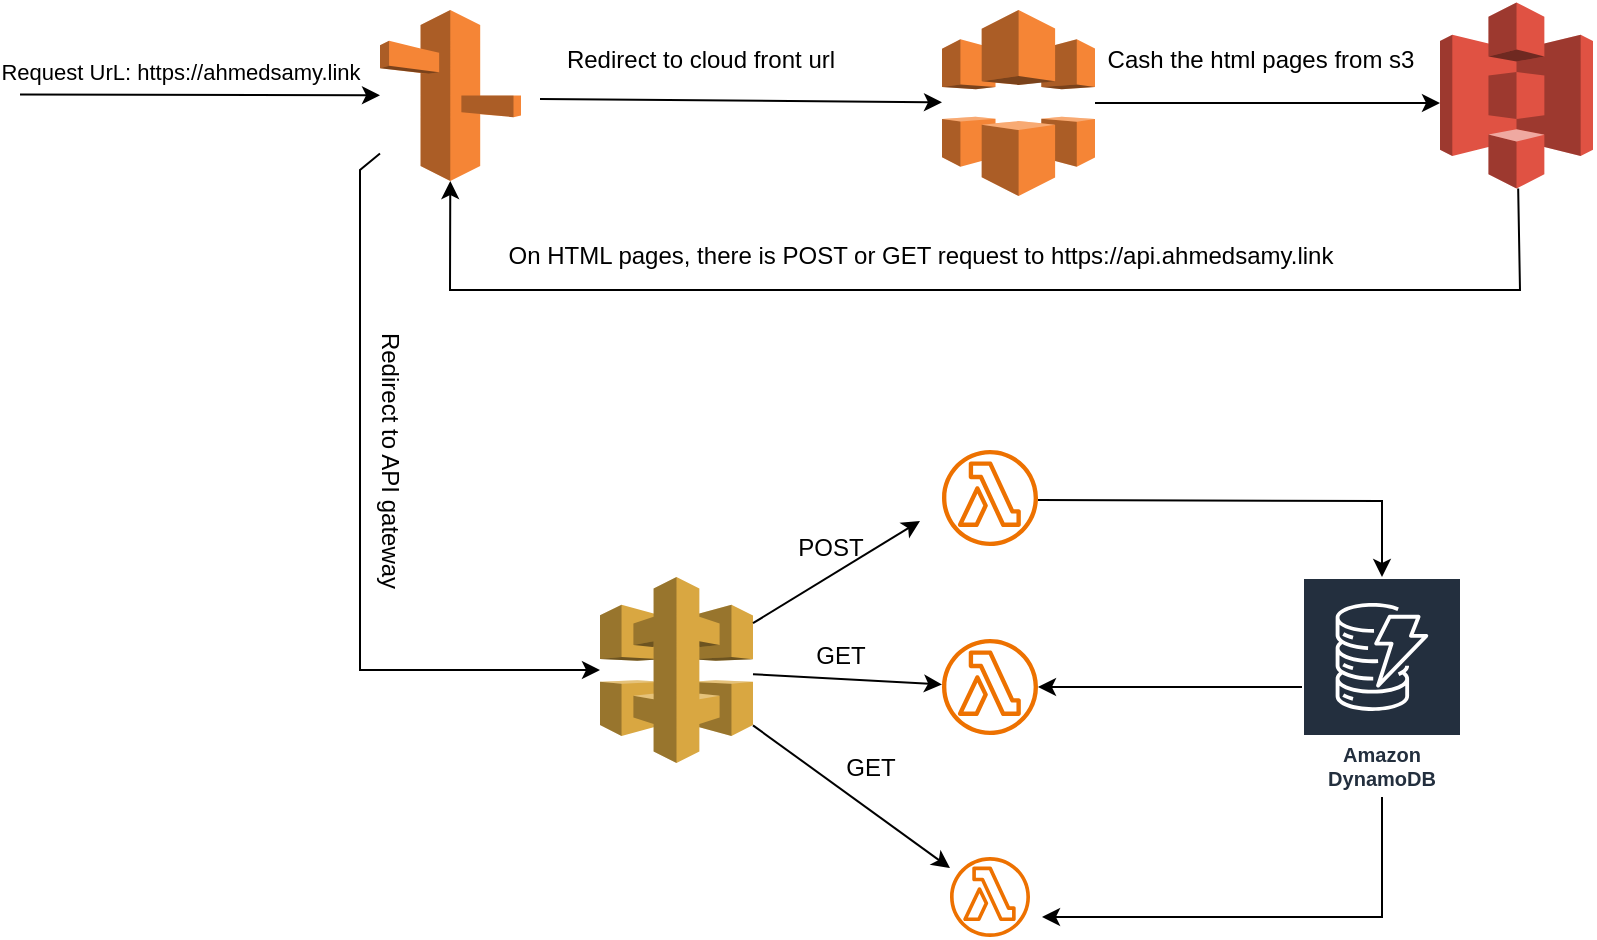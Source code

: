 <mxfile version="24.7.7">
  <diagram name="Page-1" id="WoQ2T9PRDRB7FxEQhNFu">
    <mxGraphModel dx="1050" dy="557" grid="1" gridSize="10" guides="1" tooltips="1" connect="1" arrows="1" fold="1" page="1" pageScale="1" pageWidth="850" pageHeight="1100" math="0" shadow="0">
      <root>
        <mxCell id="0" />
        <mxCell id="1" parent="0" />
        <mxCell id="EW6i_yYcTUOvPH3DIX61-19" style="edgeStyle=orthogonalEdgeStyle;rounded=0;orthogonalLoop=1;jettySize=auto;html=1;" edge="1" parent="1" target="EW6i_yYcTUOvPH3DIX61-5">
          <mxGeometry relative="1" as="geometry">
            <mxPoint x="558.999" y="425" as="sourcePoint" />
          </mxGeometry>
        </mxCell>
        <mxCell id="EW6i_yYcTUOvPH3DIX61-1" value="" style="sketch=0;outlineConnect=0;fontColor=#232F3E;gradientColor=none;fillColor=#ED7100;strokeColor=none;dashed=0;verticalLabelPosition=bottom;verticalAlign=top;align=center;html=1;fontSize=12;fontStyle=0;aspect=fixed;pointerEvents=1;shape=mxgraph.aws4.lambda_function;" vertex="1" parent="1">
          <mxGeometry x="511" y="400" width="48" height="48" as="geometry" />
        </mxCell>
        <mxCell id="EW6i_yYcTUOvPH3DIX61-2" value="" style="sketch=0;outlineConnect=0;fontColor=#232F3E;gradientColor=none;fillColor=#ED7100;strokeColor=none;dashed=0;verticalLabelPosition=bottom;verticalAlign=top;align=center;html=1;fontSize=12;fontStyle=0;aspect=fixed;pointerEvents=1;shape=mxgraph.aws4.lambda_function;" vertex="1" parent="1">
          <mxGeometry x="511" y="494.5" width="48" height="48" as="geometry" />
        </mxCell>
        <mxCell id="EW6i_yYcTUOvPH3DIX61-3" value="" style="sketch=0;outlineConnect=0;fontColor=#232F3E;gradientColor=none;fillColor=#ED7100;strokeColor=none;dashed=0;verticalLabelPosition=bottom;verticalAlign=top;align=center;html=1;fontSize=12;fontStyle=0;aspect=fixed;pointerEvents=1;shape=mxgraph.aws4.lambda_function;" vertex="1" parent="1">
          <mxGeometry x="515" y="603.5" width="40" height="40" as="geometry" />
        </mxCell>
        <mxCell id="EW6i_yYcTUOvPH3DIX61-4" value="" style="outlineConnect=0;dashed=0;verticalLabelPosition=bottom;verticalAlign=top;align=center;html=1;shape=mxgraph.aws3.route_53;fillColor=#F58536;gradientColor=none;" vertex="1" parent="1">
          <mxGeometry x="230" y="180" width="70.5" height="85.5" as="geometry" />
        </mxCell>
        <mxCell id="EW6i_yYcTUOvPH3DIX61-21" style="edgeStyle=orthogonalEdgeStyle;rounded=0;orthogonalLoop=1;jettySize=auto;html=1;" edge="1" parent="1" source="EW6i_yYcTUOvPH3DIX61-5" target="EW6i_yYcTUOvPH3DIX61-2">
          <mxGeometry relative="1" as="geometry" />
        </mxCell>
        <mxCell id="EW6i_yYcTUOvPH3DIX61-5" value="Amazon DynamoDB" style="sketch=0;outlineConnect=0;fontColor=#232F3E;gradientColor=none;strokeColor=#ffffff;fillColor=#232F3E;dashed=0;verticalLabelPosition=middle;verticalAlign=bottom;align=center;html=1;whiteSpace=wrap;fontSize=10;fontStyle=1;spacing=3;shape=mxgraph.aws4.productIcon;prIcon=mxgraph.aws4.dynamodb;" vertex="1" parent="1">
          <mxGeometry x="691" y="463.5" width="80" height="110" as="geometry" />
        </mxCell>
        <mxCell id="EW6i_yYcTUOvPH3DIX61-6" value="" style="outlineConnect=0;dashed=0;verticalLabelPosition=bottom;verticalAlign=top;align=center;html=1;shape=mxgraph.aws3.api_gateway;fillColor=#D9A741;gradientColor=none;" vertex="1" parent="1">
          <mxGeometry x="340" y="463.5" width="76.5" height="93" as="geometry" />
        </mxCell>
        <mxCell id="EW6i_yYcTUOvPH3DIX61-34" style="edgeStyle=orthogonalEdgeStyle;rounded=0;orthogonalLoop=1;jettySize=auto;html=1;" edge="1" parent="1" source="EW6i_yYcTUOvPH3DIX61-8" target="EW6i_yYcTUOvPH3DIX61-33">
          <mxGeometry relative="1" as="geometry">
            <Array as="points">
              <mxPoint x="690" y="227" />
              <mxPoint x="690" y="227" />
            </Array>
          </mxGeometry>
        </mxCell>
        <mxCell id="EW6i_yYcTUOvPH3DIX61-8" value="" style="outlineConnect=0;dashed=0;verticalLabelPosition=bottom;verticalAlign=top;align=center;html=1;shape=mxgraph.aws3.cloudfront;fillColor=#F58536;gradientColor=none;" vertex="1" parent="1">
          <mxGeometry x="511" y="180" width="76.5" height="93" as="geometry" />
        </mxCell>
        <mxCell id="EW6i_yYcTUOvPH3DIX61-12" value="" style="endArrow=classic;html=1;rounded=0;" edge="1" parent="1" source="EW6i_yYcTUOvPH3DIX61-6">
          <mxGeometry relative="1" as="geometry">
            <mxPoint x="400" y="435.5" as="sourcePoint" />
            <mxPoint x="500" y="435.5" as="targetPoint" />
          </mxGeometry>
        </mxCell>
        <mxCell id="EW6i_yYcTUOvPH3DIX61-14" value="" style="endArrow=classic;html=1;rounded=0;" edge="1" parent="1" source="EW6i_yYcTUOvPH3DIX61-6" target="EW6i_yYcTUOvPH3DIX61-2">
          <mxGeometry relative="1" as="geometry">
            <mxPoint x="427" y="496.5" as="sourcePoint" />
            <mxPoint x="510" y="445.5" as="targetPoint" />
          </mxGeometry>
        </mxCell>
        <mxCell id="EW6i_yYcTUOvPH3DIX61-16" value="" style="endArrow=classic;html=1;rounded=0;" edge="1" parent="1" source="EW6i_yYcTUOvPH3DIX61-6" target="EW6i_yYcTUOvPH3DIX61-3">
          <mxGeometry relative="1" as="geometry">
            <mxPoint x="331" y="523.5" as="sourcePoint" />
            <mxPoint x="491" y="523.5" as="targetPoint" />
          </mxGeometry>
        </mxCell>
        <mxCell id="EW6i_yYcTUOvPH3DIX61-24" value="" style="endArrow=classic;html=1;rounded=0;" edge="1" parent="1" source="EW6i_yYcTUOvPH3DIX61-5">
          <mxGeometry width="50" height="50" relative="1" as="geometry">
            <mxPoint x="731" y="633.5" as="sourcePoint" />
            <mxPoint x="561" y="633.5" as="targetPoint" />
            <Array as="points">
              <mxPoint x="731" y="633.5" />
            </Array>
          </mxGeometry>
        </mxCell>
        <mxCell id="EW6i_yYcTUOvPH3DIX61-25" value="" style="endArrow=classic;html=1;rounded=0;" edge="1" parent="1" target="EW6i_yYcTUOvPH3DIX61-4">
          <mxGeometry relative="1" as="geometry">
            <mxPoint x="50" y="222.25" as="sourcePoint" />
            <mxPoint x="150" y="222.25" as="targetPoint" />
          </mxGeometry>
        </mxCell>
        <mxCell id="EW6i_yYcTUOvPH3DIX61-27" value="Request UrL: https://ahmedsamy.link" style="edgeLabel;html=1;align=center;verticalAlign=middle;resizable=0;points=[];" vertex="1" connectable="0" parent="EW6i_yYcTUOvPH3DIX61-25">
          <mxGeometry x="0.013" y="-2" relative="1" as="geometry">
            <mxPoint x="-11" y="-14" as="offset" />
          </mxGeometry>
        </mxCell>
        <mxCell id="EW6i_yYcTUOvPH3DIX61-28" value="" style="endArrow=classic;html=1;rounded=0;" edge="1" parent="1" target="EW6i_yYcTUOvPH3DIX61-8">
          <mxGeometry relative="1" as="geometry">
            <mxPoint x="310" y="224.5" as="sourcePoint" />
            <mxPoint x="520" y="225" as="targetPoint" />
          </mxGeometry>
        </mxCell>
        <mxCell id="EW6i_yYcTUOvPH3DIX61-32" value="Redirect to cloud front url" style="text;html=1;align=center;verticalAlign=middle;resizable=0;points=[];autosize=1;strokeColor=none;fillColor=none;" vertex="1" parent="1">
          <mxGeometry x="310" y="190" width="160" height="30" as="geometry" />
        </mxCell>
        <mxCell id="EW6i_yYcTUOvPH3DIX61-33" value="" style="outlineConnect=0;dashed=0;verticalLabelPosition=bottom;verticalAlign=top;align=center;html=1;shape=mxgraph.aws3.s3;fillColor=#E05243;gradientColor=none;" vertex="1" parent="1">
          <mxGeometry x="760" y="176.25" width="76.5" height="93" as="geometry" />
        </mxCell>
        <mxCell id="EW6i_yYcTUOvPH3DIX61-35" value="Cash the html pages from s3" style="text;html=1;align=center;verticalAlign=middle;resizable=0;points=[];autosize=1;strokeColor=none;fillColor=none;" vertex="1" parent="1">
          <mxGeometry x="580" y="190" width="180" height="30" as="geometry" />
        </mxCell>
        <mxCell id="EW6i_yYcTUOvPH3DIX61-37" value="" style="endArrow=classic;html=1;rounded=0;" edge="1" parent="1" source="EW6i_yYcTUOvPH3DIX61-33" target="EW6i_yYcTUOvPH3DIX61-4">
          <mxGeometry width="50" height="50" relative="1" as="geometry">
            <mxPoint x="800" y="320" as="sourcePoint" />
            <mxPoint x="511" y="300" as="targetPoint" />
            <Array as="points">
              <mxPoint x="800" y="320" />
              <mxPoint x="265" y="320" />
            </Array>
          </mxGeometry>
        </mxCell>
        <mxCell id="EW6i_yYcTUOvPH3DIX61-38" value="On HTML pages, there is POST or GET request to https://api.ahmedsamy.link" style="text;html=1;align=center;verticalAlign=middle;resizable=0;points=[];autosize=1;strokeColor=none;fillColor=none;" vertex="1" parent="1">
          <mxGeometry x="280" y="288" width="440" height="30" as="geometry" />
        </mxCell>
        <mxCell id="EW6i_yYcTUOvPH3DIX61-39" value="" style="endArrow=classic;html=1;rounded=0;" edge="1" parent="1" source="EW6i_yYcTUOvPH3DIX61-4" target="EW6i_yYcTUOvPH3DIX61-6">
          <mxGeometry width="50" height="50" relative="1" as="geometry">
            <mxPoint x="180" y="250" as="sourcePoint" />
            <mxPoint x="230" y="520" as="targetPoint" />
            <Array as="points">
              <mxPoint x="220" y="260" />
              <mxPoint x="220" y="510" />
            </Array>
          </mxGeometry>
        </mxCell>
        <mxCell id="EW6i_yYcTUOvPH3DIX61-40" value="Redirect to API gateway" style="text;html=1;align=center;verticalAlign=middle;resizable=0;points=[];autosize=1;strokeColor=none;fillColor=none;rotation=90;" vertex="1" parent="1">
          <mxGeometry x="160" y="390" width="150" height="30" as="geometry" />
        </mxCell>
        <mxCell id="EW6i_yYcTUOvPH3DIX61-41" value="POST" style="text;html=1;align=center;verticalAlign=middle;resizable=0;points=[];autosize=1;strokeColor=none;fillColor=none;" vertex="1" parent="1">
          <mxGeometry x="425" y="433.5" width="60" height="30" as="geometry" />
        </mxCell>
        <mxCell id="EW6i_yYcTUOvPH3DIX61-42" value="GET" style="text;html=1;align=center;verticalAlign=middle;resizable=0;points=[];autosize=1;strokeColor=none;fillColor=none;" vertex="1" parent="1">
          <mxGeometry x="435" y="488" width="50" height="30" as="geometry" />
        </mxCell>
        <mxCell id="EW6i_yYcTUOvPH3DIX61-43" value="GET" style="text;html=1;align=center;verticalAlign=middle;resizable=0;points=[];autosize=1;strokeColor=none;fillColor=none;" vertex="1" parent="1">
          <mxGeometry x="450" y="543.5" width="50" height="30" as="geometry" />
        </mxCell>
      </root>
    </mxGraphModel>
  </diagram>
</mxfile>
